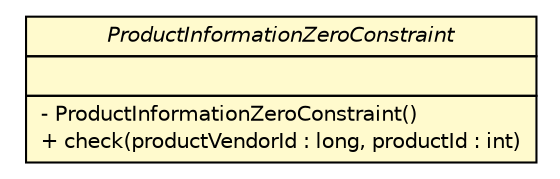 #!/usr/local/bin/dot
#
# Class diagram 
# Generated by UMLGraph version R5_6 (http://www.umlgraph.org/)
#

digraph G {
	edge [fontname="Helvetica",fontsize=10,labelfontname="Helvetica",labelfontsize=10];
	node [fontname="Helvetica",fontsize=10,shape=plaintext];
	nodesep=0.25;
	ranksep=0.5;
	// org.ietf.nea.pa.validate.rules.ProductInformationZeroConstraint
	c132509 [label=<<table title="org.ietf.nea.pa.validate.rules.ProductInformationZeroConstraint" border="0" cellborder="1" cellspacing="0" cellpadding="2" port="p" bgcolor="lemonChiffon" href="./ProductInformationZeroConstraint.html">
		<tr><td><table border="0" cellspacing="0" cellpadding="1">
<tr><td align="center" balign="center"><font face="Helvetica-Oblique"> ProductInformationZeroConstraint </font></td></tr>
		</table></td></tr>
		<tr><td><table border="0" cellspacing="0" cellpadding="1">
<tr><td align="left" balign="left">  </td></tr>
		</table></td></tr>
		<tr><td><table border="0" cellspacing="0" cellpadding="1">
<tr><td align="left" balign="left"> - ProductInformationZeroConstraint() </td></tr>
<tr><td align="left" balign="left"> + check(productVendorId : long, productId : int) </td></tr>
		</table></td></tr>
		</table>>, URL="./ProductInformationZeroConstraint.html", fontname="Helvetica", fontcolor="black", fontsize=10.0];
}

